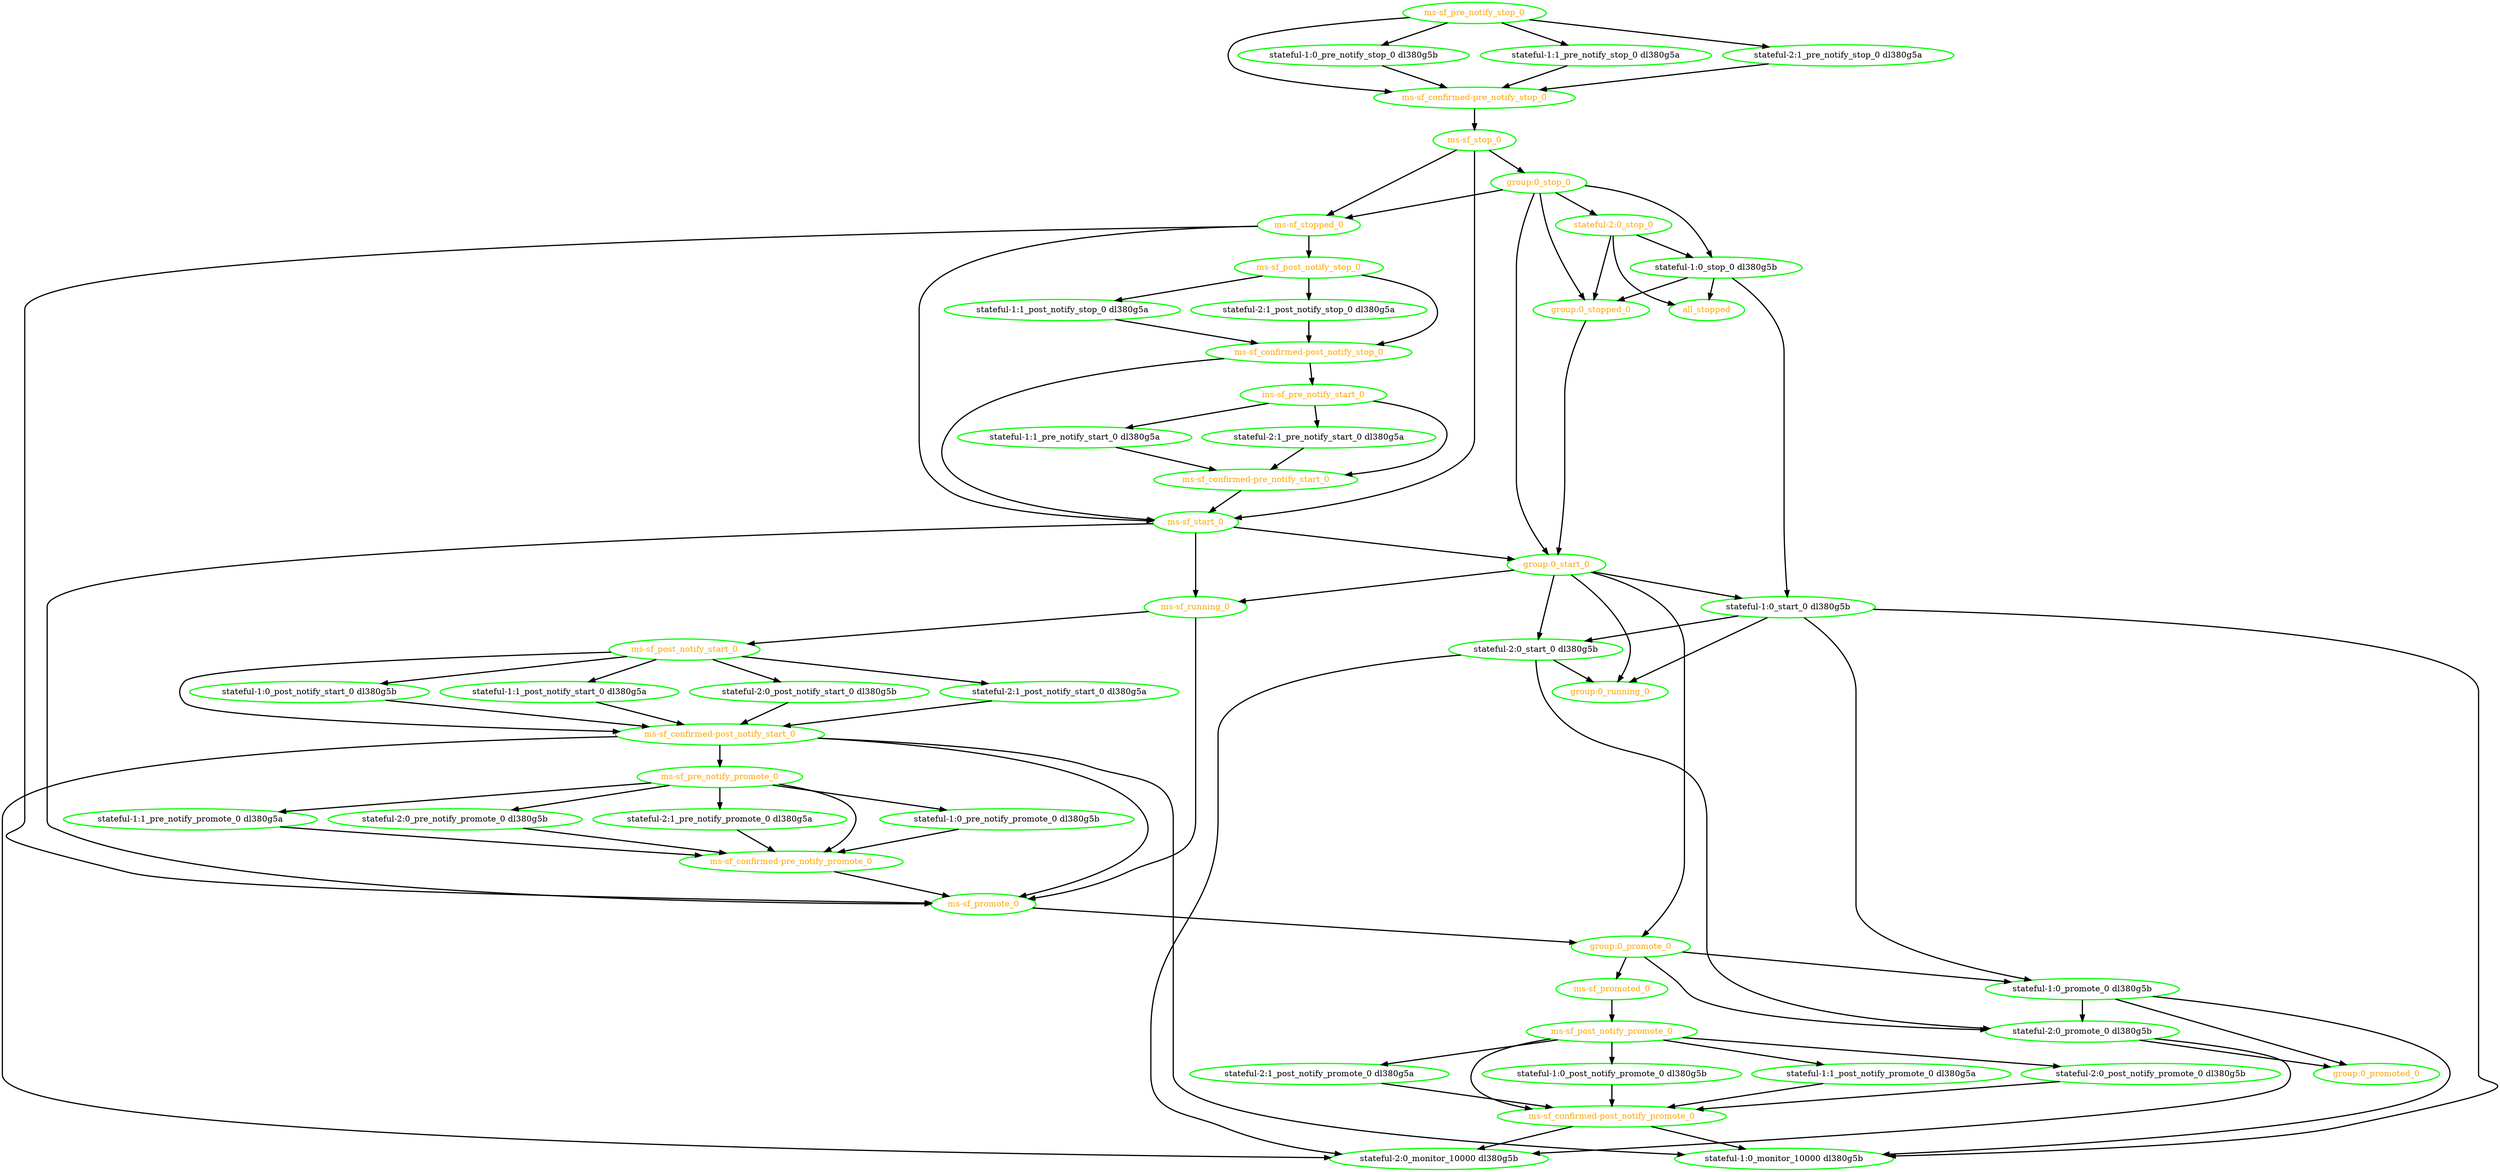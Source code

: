 digraph "g" {
"all_stopped" [ style=bold color="green" fontcolor="orange"  ]
"group:0_promote_0" -> "ms-sf_promoted_0" [ style = bold]
"group:0_promote_0" -> "stateful-1:0_promote_0 dl380g5b" [ style = bold]
"group:0_promote_0" -> "stateful-2:0_promote_0 dl380g5b" [ style = bold]
"group:0_promote_0" [ style=bold color="green" fontcolor="orange"  ]
"group:0_promoted_0" [ style=bold color="green" fontcolor="orange"  ]
"group:0_running_0" [ style=bold color="green" fontcolor="orange"  ]
"group:0_start_0" -> "group:0_promote_0" [ style = bold]
"group:0_start_0" -> "group:0_running_0" [ style = bold]
"group:0_start_0" -> "ms-sf_running_0" [ style = bold]
"group:0_start_0" -> "stateful-1:0_start_0 dl380g5b" [ style = bold]
"group:0_start_0" -> "stateful-2:0_start_0 dl380g5b" [ style = bold]
"group:0_start_0" [ style=bold color="green" fontcolor="orange"  ]
"group:0_stop_0" -> "group:0_start_0" [ style = bold]
"group:0_stop_0" -> "group:0_stopped_0" [ style = bold]
"group:0_stop_0" -> "ms-sf_stopped_0" [ style = bold]
"group:0_stop_0" -> "stateful-1:0_stop_0 dl380g5b" [ style = bold]
"group:0_stop_0" -> "stateful-2:0_stop_0" [ style = bold]
"group:0_stop_0" [ style=bold color="green" fontcolor="orange"  ]
"group:0_stopped_0" -> "group:0_start_0" [ style = bold]
"group:0_stopped_0" [ style=bold color="green" fontcolor="orange"  ]
"ms-sf_confirmed-post_notify_promote_0" -> "stateful-1:0_monitor_10000 dl380g5b" [ style = bold]
"ms-sf_confirmed-post_notify_promote_0" -> "stateful-2:0_monitor_10000 dl380g5b" [ style = bold]
"ms-sf_confirmed-post_notify_promote_0" [ style=bold color="green" fontcolor="orange"  ]
"ms-sf_confirmed-post_notify_start_0" -> "ms-sf_pre_notify_promote_0" [ style = bold]
"ms-sf_confirmed-post_notify_start_0" -> "ms-sf_promote_0" [ style = bold]
"ms-sf_confirmed-post_notify_start_0" -> "stateful-1:0_monitor_10000 dl380g5b" [ style = bold]
"ms-sf_confirmed-post_notify_start_0" -> "stateful-2:0_monitor_10000 dl380g5b" [ style = bold]
"ms-sf_confirmed-post_notify_start_0" [ style=bold color="green" fontcolor="orange"  ]
"ms-sf_confirmed-post_notify_stop_0" -> "ms-sf_pre_notify_start_0" [ style = bold]
"ms-sf_confirmed-post_notify_stop_0" -> "ms-sf_start_0" [ style = bold]
"ms-sf_confirmed-post_notify_stop_0" [ style=bold color="green" fontcolor="orange"  ]
"ms-sf_confirmed-pre_notify_promote_0" -> "ms-sf_promote_0" [ style = bold]
"ms-sf_confirmed-pre_notify_promote_0" [ style=bold color="green" fontcolor="orange"  ]
"ms-sf_confirmed-pre_notify_start_0" -> "ms-sf_start_0" [ style = bold]
"ms-sf_confirmed-pre_notify_start_0" [ style=bold color="green" fontcolor="orange"  ]
"ms-sf_confirmed-pre_notify_stop_0" -> "ms-sf_stop_0" [ style = bold]
"ms-sf_confirmed-pre_notify_stop_0" [ style=bold color="green" fontcolor="orange"  ]
"ms-sf_post_notify_promote_0" -> "ms-sf_confirmed-post_notify_promote_0" [ style = bold]
"ms-sf_post_notify_promote_0" -> "stateful-1:0_post_notify_promote_0 dl380g5b" [ style = bold]
"ms-sf_post_notify_promote_0" -> "stateful-1:1_post_notify_promote_0 dl380g5a" [ style = bold]
"ms-sf_post_notify_promote_0" -> "stateful-2:0_post_notify_promote_0 dl380g5b" [ style = bold]
"ms-sf_post_notify_promote_0" -> "stateful-2:1_post_notify_promote_0 dl380g5a" [ style = bold]
"ms-sf_post_notify_promote_0" [ style=bold color="green" fontcolor="orange"  ]
"ms-sf_post_notify_start_0" -> "ms-sf_confirmed-post_notify_start_0" [ style = bold]
"ms-sf_post_notify_start_0" -> "stateful-1:0_post_notify_start_0 dl380g5b" [ style = bold]
"ms-sf_post_notify_start_0" -> "stateful-1:1_post_notify_start_0 dl380g5a" [ style = bold]
"ms-sf_post_notify_start_0" -> "stateful-2:0_post_notify_start_0 dl380g5b" [ style = bold]
"ms-sf_post_notify_start_0" -> "stateful-2:1_post_notify_start_0 dl380g5a" [ style = bold]
"ms-sf_post_notify_start_0" [ style=bold color="green" fontcolor="orange"  ]
"ms-sf_post_notify_stop_0" -> "ms-sf_confirmed-post_notify_stop_0" [ style = bold]
"ms-sf_post_notify_stop_0" -> "stateful-1:1_post_notify_stop_0 dl380g5a" [ style = bold]
"ms-sf_post_notify_stop_0" -> "stateful-2:1_post_notify_stop_0 dl380g5a" [ style = bold]
"ms-sf_post_notify_stop_0" [ style=bold color="green" fontcolor="orange"  ]
"ms-sf_pre_notify_promote_0" -> "ms-sf_confirmed-pre_notify_promote_0" [ style = bold]
"ms-sf_pre_notify_promote_0" -> "stateful-1:0_pre_notify_promote_0 dl380g5b" [ style = bold]
"ms-sf_pre_notify_promote_0" -> "stateful-1:1_pre_notify_promote_0 dl380g5a" [ style = bold]
"ms-sf_pre_notify_promote_0" -> "stateful-2:0_pre_notify_promote_0 dl380g5b" [ style = bold]
"ms-sf_pre_notify_promote_0" -> "stateful-2:1_pre_notify_promote_0 dl380g5a" [ style = bold]
"ms-sf_pre_notify_promote_0" [ style=bold color="green" fontcolor="orange"  ]
"ms-sf_pre_notify_start_0" -> "ms-sf_confirmed-pre_notify_start_0" [ style = bold]
"ms-sf_pre_notify_start_0" -> "stateful-1:1_pre_notify_start_0 dl380g5a" [ style = bold]
"ms-sf_pre_notify_start_0" -> "stateful-2:1_pre_notify_start_0 dl380g5a" [ style = bold]
"ms-sf_pre_notify_start_0" [ style=bold color="green" fontcolor="orange"  ]
"ms-sf_pre_notify_stop_0" -> "ms-sf_confirmed-pre_notify_stop_0" [ style = bold]
"ms-sf_pre_notify_stop_0" -> "stateful-1:0_pre_notify_stop_0 dl380g5b" [ style = bold]
"ms-sf_pre_notify_stop_0" -> "stateful-1:1_pre_notify_stop_0 dl380g5a" [ style = bold]
"ms-sf_pre_notify_stop_0" -> "stateful-2:1_pre_notify_stop_0 dl380g5a" [ style = bold]
"ms-sf_pre_notify_stop_0" [ style=bold color="green" fontcolor="orange"  ]
"ms-sf_promote_0" -> "group:0_promote_0" [ style = bold]
"ms-sf_promote_0" [ style=bold color="green" fontcolor="orange"  ]
"ms-sf_promoted_0" -> "ms-sf_post_notify_promote_0" [ style = bold]
"ms-sf_promoted_0" [ style=bold color="green" fontcolor="orange"  ]
"ms-sf_running_0" -> "ms-sf_post_notify_start_0" [ style = bold]
"ms-sf_running_0" -> "ms-sf_promote_0" [ style = bold]
"ms-sf_running_0" [ style=bold color="green" fontcolor="orange"  ]
"ms-sf_start_0" -> "group:0_start_0" [ style = bold]
"ms-sf_start_0" -> "ms-sf_promote_0" [ style = bold]
"ms-sf_start_0" -> "ms-sf_running_0" [ style = bold]
"ms-sf_start_0" [ style=bold color="green" fontcolor="orange"  ]
"ms-sf_stop_0" -> "group:0_stop_0" [ style = bold]
"ms-sf_stop_0" -> "ms-sf_start_0" [ style = bold]
"ms-sf_stop_0" -> "ms-sf_stopped_0" [ style = bold]
"ms-sf_stop_0" [ style=bold color="green" fontcolor="orange"  ]
"ms-sf_stopped_0" -> "ms-sf_post_notify_stop_0" [ style = bold]
"ms-sf_stopped_0" -> "ms-sf_promote_0" [ style = bold]
"ms-sf_stopped_0" -> "ms-sf_start_0" [ style = bold]
"ms-sf_stopped_0" [ style=bold color="green" fontcolor="orange"  ]
"stateful-1:0_monitor_10000 dl380g5b" [ style=bold color="green" fontcolor="black"  ]
"stateful-1:0_post_notify_promote_0 dl380g5b" -> "ms-sf_confirmed-post_notify_promote_0" [ style = bold]
"stateful-1:0_post_notify_promote_0 dl380g5b" [ style=bold color="green" fontcolor="black"  ]
"stateful-1:0_post_notify_start_0 dl380g5b" -> "ms-sf_confirmed-post_notify_start_0" [ style = bold]
"stateful-1:0_post_notify_start_0 dl380g5b" [ style=bold color="green" fontcolor="black"  ]
"stateful-1:0_pre_notify_promote_0 dl380g5b" -> "ms-sf_confirmed-pre_notify_promote_0" [ style = bold]
"stateful-1:0_pre_notify_promote_0 dl380g5b" [ style=bold color="green" fontcolor="black"  ]
"stateful-1:0_pre_notify_stop_0 dl380g5b" -> "ms-sf_confirmed-pre_notify_stop_0" [ style = bold]
"stateful-1:0_pre_notify_stop_0 dl380g5b" [ style=bold color="green" fontcolor="black"  ]
"stateful-1:0_promote_0 dl380g5b" -> "group:0_promoted_0" [ style = bold]
"stateful-1:0_promote_0 dl380g5b" -> "stateful-1:0_monitor_10000 dl380g5b" [ style = bold]
"stateful-1:0_promote_0 dl380g5b" -> "stateful-2:0_promote_0 dl380g5b" [ style = bold]
"stateful-1:0_promote_0 dl380g5b" [ style=bold color="green" fontcolor="black"  ]
"stateful-1:0_start_0 dl380g5b" -> "group:0_running_0" [ style = bold]
"stateful-1:0_start_0 dl380g5b" -> "stateful-1:0_monitor_10000 dl380g5b" [ style = bold]
"stateful-1:0_start_0 dl380g5b" -> "stateful-1:0_promote_0 dl380g5b" [ style = bold]
"stateful-1:0_start_0 dl380g5b" -> "stateful-2:0_start_0 dl380g5b" [ style = bold]
"stateful-1:0_start_0 dl380g5b" [ style=bold color="green" fontcolor="black"  ]
"stateful-1:0_stop_0 dl380g5b" -> "all_stopped" [ style = bold]
"stateful-1:0_stop_0 dl380g5b" -> "group:0_stopped_0" [ style = bold]
"stateful-1:0_stop_0 dl380g5b" -> "stateful-1:0_start_0 dl380g5b" [ style = bold]
"stateful-1:0_stop_0 dl380g5b" [ style=bold color="green" fontcolor="black"  ]
"stateful-1:1_post_notify_promote_0 dl380g5a" -> "ms-sf_confirmed-post_notify_promote_0" [ style = bold]
"stateful-1:1_post_notify_promote_0 dl380g5a" [ style=bold color="green" fontcolor="black"  ]
"stateful-1:1_post_notify_start_0 dl380g5a" -> "ms-sf_confirmed-post_notify_start_0" [ style = bold]
"stateful-1:1_post_notify_start_0 dl380g5a" [ style=bold color="green" fontcolor="black"  ]
"stateful-1:1_post_notify_stop_0 dl380g5a" -> "ms-sf_confirmed-post_notify_stop_0" [ style = bold]
"stateful-1:1_post_notify_stop_0 dl380g5a" [ style=bold color="green" fontcolor="black"  ]
"stateful-1:1_pre_notify_promote_0 dl380g5a" -> "ms-sf_confirmed-pre_notify_promote_0" [ style = bold]
"stateful-1:1_pre_notify_promote_0 dl380g5a" [ style=bold color="green" fontcolor="black"  ]
"stateful-1:1_pre_notify_start_0 dl380g5a" -> "ms-sf_confirmed-pre_notify_start_0" [ style = bold]
"stateful-1:1_pre_notify_start_0 dl380g5a" [ style=bold color="green" fontcolor="black"  ]
"stateful-1:1_pre_notify_stop_0 dl380g5a" -> "ms-sf_confirmed-pre_notify_stop_0" [ style = bold]
"stateful-1:1_pre_notify_stop_0 dl380g5a" [ style=bold color="green" fontcolor="black"  ]
"stateful-2:0_monitor_10000 dl380g5b" [ style=bold color="green" fontcolor="black"  ]
"stateful-2:0_post_notify_promote_0 dl380g5b" -> "ms-sf_confirmed-post_notify_promote_0" [ style = bold]
"stateful-2:0_post_notify_promote_0 dl380g5b" [ style=bold color="green" fontcolor="black"  ]
"stateful-2:0_post_notify_start_0 dl380g5b" -> "ms-sf_confirmed-post_notify_start_0" [ style = bold]
"stateful-2:0_post_notify_start_0 dl380g5b" [ style=bold color="green" fontcolor="black"  ]
"stateful-2:0_pre_notify_promote_0 dl380g5b" -> "ms-sf_confirmed-pre_notify_promote_0" [ style = bold]
"stateful-2:0_pre_notify_promote_0 dl380g5b" [ style=bold color="green" fontcolor="black"  ]
"stateful-2:0_promote_0 dl380g5b" -> "group:0_promoted_0" [ style = bold]
"stateful-2:0_promote_0 dl380g5b" -> "stateful-2:0_monitor_10000 dl380g5b" [ style = bold]
"stateful-2:0_promote_0 dl380g5b" [ style=bold color="green" fontcolor="black"  ]
"stateful-2:0_start_0 dl380g5b" -> "group:0_running_0" [ style = bold]
"stateful-2:0_start_0 dl380g5b" -> "stateful-2:0_monitor_10000 dl380g5b" [ style = bold]
"stateful-2:0_start_0 dl380g5b" -> "stateful-2:0_promote_0 dl380g5b" [ style = bold]
"stateful-2:0_start_0 dl380g5b" [ style=bold color="green" fontcolor="black"  ]
"stateful-2:0_stop_0" -> "all_stopped" [ style = bold]
"stateful-2:0_stop_0" -> "group:0_stopped_0" [ style = bold]
"stateful-2:0_stop_0" -> "stateful-1:0_stop_0 dl380g5b" [ style = bold]
"stateful-2:0_stop_0" [ style=bold color="green" fontcolor="orange"  ]
"stateful-2:1_post_notify_promote_0 dl380g5a" -> "ms-sf_confirmed-post_notify_promote_0" [ style = bold]
"stateful-2:1_post_notify_promote_0 dl380g5a" [ style=bold color="green" fontcolor="black"  ]
"stateful-2:1_post_notify_start_0 dl380g5a" -> "ms-sf_confirmed-post_notify_start_0" [ style = bold]
"stateful-2:1_post_notify_start_0 dl380g5a" [ style=bold color="green" fontcolor="black"  ]
"stateful-2:1_post_notify_stop_0 dl380g5a" -> "ms-sf_confirmed-post_notify_stop_0" [ style = bold]
"stateful-2:1_post_notify_stop_0 dl380g5a" [ style=bold color="green" fontcolor="black"  ]
"stateful-2:1_pre_notify_promote_0 dl380g5a" -> "ms-sf_confirmed-pre_notify_promote_0" [ style = bold]
"stateful-2:1_pre_notify_promote_0 dl380g5a" [ style=bold color="green" fontcolor="black"  ]
"stateful-2:1_pre_notify_start_0 dl380g5a" -> "ms-sf_confirmed-pre_notify_start_0" [ style = bold]
"stateful-2:1_pre_notify_start_0 dl380g5a" [ style=bold color="green" fontcolor="black"  ]
"stateful-2:1_pre_notify_stop_0 dl380g5a" -> "ms-sf_confirmed-pre_notify_stop_0" [ style = bold]
"stateful-2:1_pre_notify_stop_0 dl380g5a" [ style=bold color="green" fontcolor="black"  ]
}
